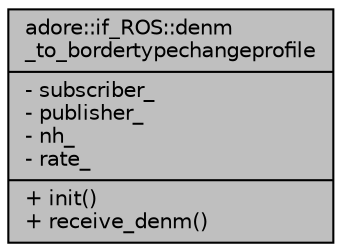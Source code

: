 digraph "adore::if_ROS::denm_to_bordertypechangeprofile"
{
 // LATEX_PDF_SIZE
  edge [fontname="Helvetica",fontsize="10",labelfontname="Helvetica",labelfontsize="10"];
  node [fontname="Helvetica",fontsize="10",shape=record];
  Node1 [label="{adore::if_ROS::denm\l_to_bordertypechangeprofile\n|- subscriber_\l- publisher_\l- nh_\l- rate_\l|+ init()\l+ receive_denm()\l}",height=0.2,width=0.4,color="black", fillcolor="grey75", style="filled", fontcolor="black",tooltip=" "];
}
